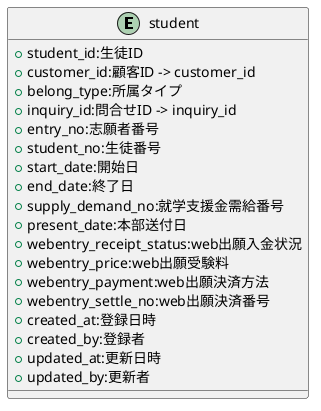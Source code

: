 @startuml

entity "student"{
    + student_id:生徒ID
    + customer_id:顧客ID -> customer_id
    + belong_type:所属タイプ
    + inquiry_id:問合せID -> inquiry_id
    + entry_no:志願者番号
    + student_no:生徒番号
    + start_date:開始日
    + end_date:終了日
    + supply_demand_no:就学支援金需給番号
    + present_date:本部送付日
    + webentry_receipt_status:web出願入金状況
    + webentry_price:web出願受験料
    + webentry_payment:web出願決済方法
    + webentry_settle_no:web出願決済番号
    + created_at:登録日時
    + created_by:登録者
    + updated_at:更新日時
    + updated_by:更新者
}

@enduml